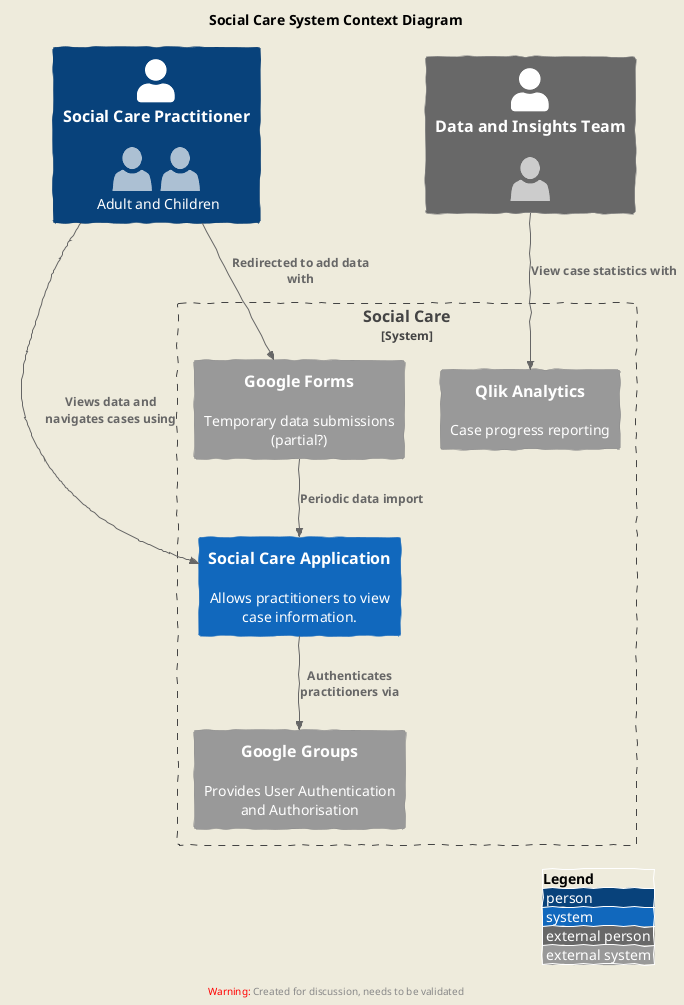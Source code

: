 @startuml
'ref http://plantuml.com/stdlib
!include <c4/C4_Context.puml>
!include <office/Users/user.puml>

LAYOUT_AS_SKETCH()
LAYOUT_WITH_LEGEND()

title Social Care System Context Diagram

Person(care_practitioners, Social Care Practitioner, "<$user> <$user>\n Adult and Children" )
Person_Ext(data_insights_team, Data and Insights Team, "<$user>" )

System_Boundary(system, "Social Care") {

  System(social_care_application, "Social Care Application", "Allows practitioners to view case information.")
  System_Ext(google_auth, "Google Groups", "Provides User Authentication and Authorisation")
  System_Ext(google_forms, "Google Forms", "Temporary data submissions (partial?)")
  System_Ext(qlik, "Qlik Analytics", "Case progress reporting")
}

Rel(care_practitioners, social_care_application, "Views data and navigates cases using")
Rel(social_care_application, google_auth, "Authenticates practitioners via")
Rel(google_forms, social_care_application, "Periodic data import")
Rel(care_practitioners, google_forms, "Redirected to add data with")
Rel(data_insights_team, qlik, "View case statistics with")

@enduml
